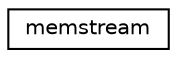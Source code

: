 digraph "Graphical Class Hierarchy"
{
  edge [fontname="Helvetica",fontsize="10",labelfontname="Helvetica",labelfontsize="10"];
  node [fontname="Helvetica",fontsize="10",shape=record];
  rankdir="LR";
  Node0 [label="memstream",height=0.2,width=0.4,color="black", fillcolor="white", style="filled",URL="$structmemstream.html"];
}

